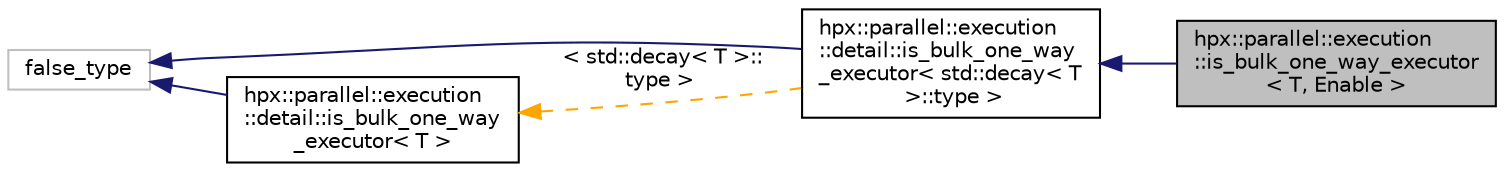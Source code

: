 digraph "hpx::parallel::execution::is_bulk_one_way_executor&lt; T, Enable &gt;"
{
  edge [fontname="Helvetica",fontsize="10",labelfontname="Helvetica",labelfontsize="10"];
  node [fontname="Helvetica",fontsize="10",shape=record];
  rankdir="LR";
  Node6 [label="hpx::parallel::execution\l::is_bulk_one_way_executor\l\< T, Enable \>",height=0.2,width=0.4,color="black", fillcolor="grey75", style="filled", fontcolor="black"];
  Node7 -> Node6 [dir="back",color="midnightblue",fontsize="10",style="solid",fontname="Helvetica"];
  Node7 [label="hpx::parallel::execution\l::detail::is_bulk_one_way\l_executor\< std::decay\< T\l \>::type \>",height=0.2,width=0.4,color="black", fillcolor="white", style="filled",URL="$d3/d22/structhpx_1_1parallel_1_1execution_1_1detail_1_1is__bulk__one__way__executor.html"];
  Node8 -> Node7 [dir="back",color="midnightblue",fontsize="10",style="solid",fontname="Helvetica"];
  Node8 [label="false_type",height=0.2,width=0.4,color="grey75", fillcolor="white", style="filled"];
  Node9 -> Node7 [dir="back",color="orange",fontsize="10",style="dashed",label=" \< std::decay\< T \>::\ltype \>" ,fontname="Helvetica"];
  Node9 [label="hpx::parallel::execution\l::detail::is_bulk_one_way\l_executor\< T \>",height=0.2,width=0.4,color="black", fillcolor="white", style="filled",URL="$d3/d22/structhpx_1_1parallel_1_1execution_1_1detail_1_1is__bulk__one__way__executor.html"];
  Node8 -> Node9 [dir="back",color="midnightblue",fontsize="10",style="solid",fontname="Helvetica"];
}
